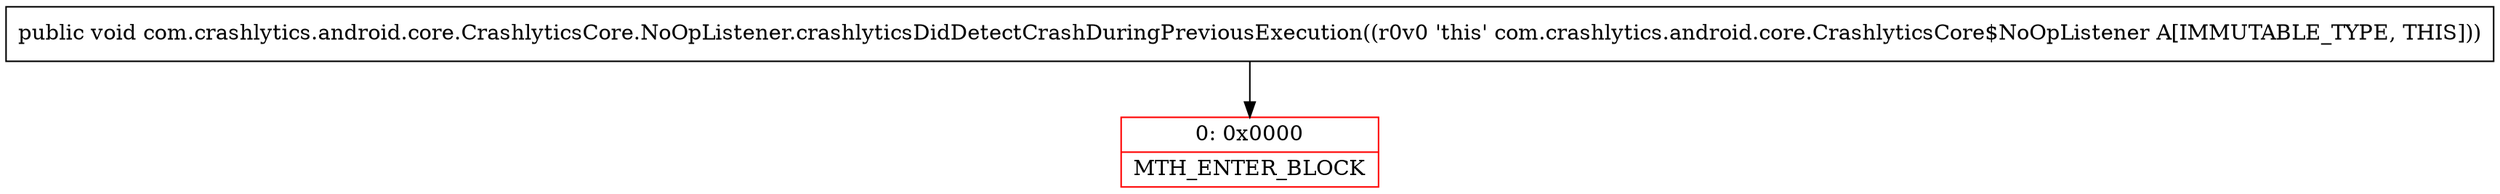 digraph "CFG forcom.crashlytics.android.core.CrashlyticsCore.NoOpListener.crashlyticsDidDetectCrashDuringPreviousExecution()V" {
subgraph cluster_Region_2058353364 {
label = "R(0)";
node [shape=record,color=blue];
}
Node_0 [shape=record,color=red,label="{0\:\ 0x0000|MTH_ENTER_BLOCK\l}"];
MethodNode[shape=record,label="{public void com.crashlytics.android.core.CrashlyticsCore.NoOpListener.crashlyticsDidDetectCrashDuringPreviousExecution((r0v0 'this' com.crashlytics.android.core.CrashlyticsCore$NoOpListener A[IMMUTABLE_TYPE, THIS])) }"];
MethodNode -> Node_0;
}


